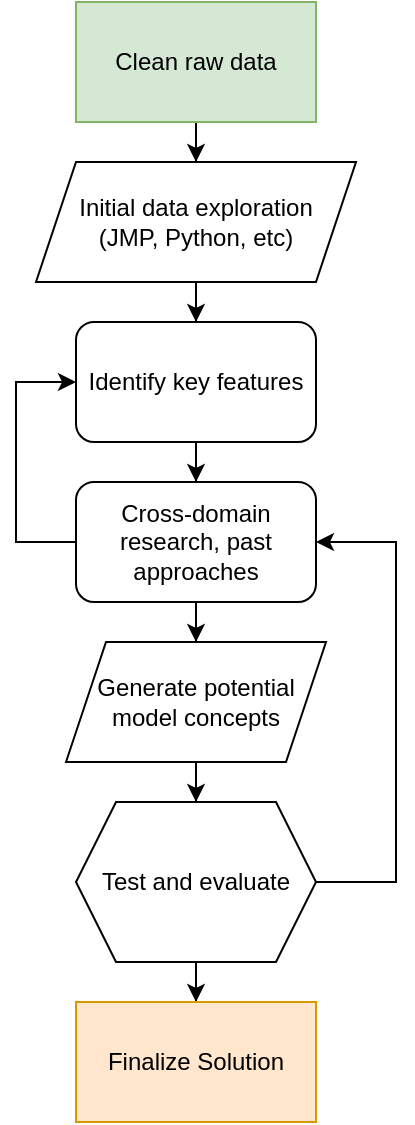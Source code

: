<mxfile version="20.1.1" type="device"><diagram id="1G2QC-Epru1GaZwrKMYE" name="Page-1"><mxGraphModel dx="803" dy="420" grid="1" gridSize="10" guides="1" tooltips="1" connect="1" arrows="1" fold="1" page="1" pageScale="1" pageWidth="850" pageHeight="1100" math="0" shadow="0"><root><mxCell id="0"/><mxCell id="1" parent="0"/><mxCell id="8_pqJEHPpf0x0hBMtNFE-5" value="" style="edgeStyle=orthogonalEdgeStyle;rounded=0;orthogonalLoop=1;jettySize=auto;html=1;" parent="1" source="8_pqJEHPpf0x0hBMtNFE-2" target="8_pqJEHPpf0x0hBMtNFE-4" edge="1"><mxGeometry relative="1" as="geometry"/></mxCell><mxCell id="8_pqJEHPpf0x0hBMtNFE-2" value="Initial data exploration&lt;br&gt;(JMP, Python, etc)" style="shape=parallelogram;perimeter=parallelogramPerimeter;whiteSpace=wrap;html=1;fixedSize=1;" parent="1" vertex="1"><mxGeometry x="300" y="230" width="160" height="60" as="geometry"/></mxCell><mxCell id="8_pqJEHPpf0x0hBMtNFE-7" style="edgeStyle=orthogonalEdgeStyle;rounded=0;orthogonalLoop=1;jettySize=auto;html=1;entryX=0.5;entryY=0;entryDx=0;entryDy=0;" parent="1" source="8_pqJEHPpf0x0hBMtNFE-4" target="8_pqJEHPpf0x0hBMtNFE-6" edge="1"><mxGeometry relative="1" as="geometry"/></mxCell><mxCell id="8_pqJEHPpf0x0hBMtNFE-4" value="Identify key features" style="rounded=1;whiteSpace=wrap;html=1;" parent="1" vertex="1"><mxGeometry x="320" y="310" width="120" height="60" as="geometry"/></mxCell><mxCell id="8_pqJEHPpf0x0hBMtNFE-9" value="" style="edgeStyle=orthogonalEdgeStyle;rounded=0;orthogonalLoop=1;jettySize=auto;html=1;" parent="1" source="8_pqJEHPpf0x0hBMtNFE-6" target="8_pqJEHPpf0x0hBMtNFE-8" edge="1"><mxGeometry relative="1" as="geometry"/></mxCell><mxCell id="8_pqJEHPpf0x0hBMtNFE-18" style="edgeStyle=orthogonalEdgeStyle;rounded=0;orthogonalLoop=1;jettySize=auto;html=1;entryX=0;entryY=0.5;entryDx=0;entryDy=0;" parent="1" source="8_pqJEHPpf0x0hBMtNFE-6" target="8_pqJEHPpf0x0hBMtNFE-4" edge="1"><mxGeometry relative="1" as="geometry"><Array as="points"><mxPoint x="290" y="420"/><mxPoint x="290" y="340"/></Array></mxGeometry></mxCell><mxCell id="8_pqJEHPpf0x0hBMtNFE-6" value="Cross-domain research, past approaches" style="rounded=1;whiteSpace=wrap;html=1;" parent="1" vertex="1"><mxGeometry x="320" y="390" width="120" height="60" as="geometry"/></mxCell><mxCell id="8_pqJEHPpf0x0hBMtNFE-12" style="edgeStyle=orthogonalEdgeStyle;rounded=0;orthogonalLoop=1;jettySize=auto;html=1;entryX=0.5;entryY=0;entryDx=0;entryDy=0;" parent="1" source="8_pqJEHPpf0x0hBMtNFE-8" target="8_pqJEHPpf0x0hBMtNFE-11" edge="1"><mxGeometry relative="1" as="geometry"/></mxCell><mxCell id="8_pqJEHPpf0x0hBMtNFE-8" value="Generate potential model concepts" style="shape=parallelogram;perimeter=parallelogramPerimeter;whiteSpace=wrap;html=1;fixedSize=1;" parent="1" vertex="1"><mxGeometry x="315" y="470" width="130" height="60" as="geometry"/></mxCell><mxCell id="8_pqJEHPpf0x0hBMtNFE-13" style="edgeStyle=orthogonalEdgeStyle;rounded=0;orthogonalLoop=1;jettySize=auto;html=1;entryX=1;entryY=0.5;entryDx=0;entryDy=0;exitX=1;exitY=0.5;exitDx=0;exitDy=0;" parent="1" source="8_pqJEHPpf0x0hBMtNFE-11" target="8_pqJEHPpf0x0hBMtNFE-6" edge="1"><mxGeometry relative="1" as="geometry"><Array as="points"><mxPoint x="480" y="590"/><mxPoint x="480" y="420"/></Array></mxGeometry></mxCell><mxCell id="8_pqJEHPpf0x0hBMtNFE-17" value="" style="edgeStyle=orthogonalEdgeStyle;rounded=0;orthogonalLoop=1;jettySize=auto;html=1;" parent="1" source="8_pqJEHPpf0x0hBMtNFE-11" target="8_pqJEHPpf0x0hBMtNFE-16" edge="1"><mxGeometry relative="1" as="geometry"/></mxCell><mxCell id="8_pqJEHPpf0x0hBMtNFE-11" value="Test and evaluate" style="shape=hexagon;perimeter=hexagonPerimeter2;whiteSpace=wrap;html=1;fixedSize=1;" parent="1" vertex="1"><mxGeometry x="320" y="550" width="120" height="80" as="geometry"/></mxCell><mxCell id="8_pqJEHPpf0x0hBMtNFE-15" style="edgeStyle=orthogonalEdgeStyle;rounded=0;orthogonalLoop=1;jettySize=auto;html=1;" parent="1" source="8_pqJEHPpf0x0hBMtNFE-14" target="8_pqJEHPpf0x0hBMtNFE-2" edge="1"><mxGeometry relative="1" as="geometry"/></mxCell><mxCell id="8_pqJEHPpf0x0hBMtNFE-14" value="Clean raw data" style="rounded=0;whiteSpace=wrap;html=1;fillColor=#d5e8d4;strokeColor=#82b366;" parent="1" vertex="1"><mxGeometry x="320" y="150" width="120" height="60" as="geometry"/></mxCell><mxCell id="8_pqJEHPpf0x0hBMtNFE-16" value="Finalize Solution" style="rounded=0;whiteSpace=wrap;html=1;fillColor=#ffe6cc;strokeColor=#d79b00;" parent="1" vertex="1"><mxGeometry x="320" y="650" width="120" height="60" as="geometry"/></mxCell></root></mxGraphModel></diagram></mxfile>